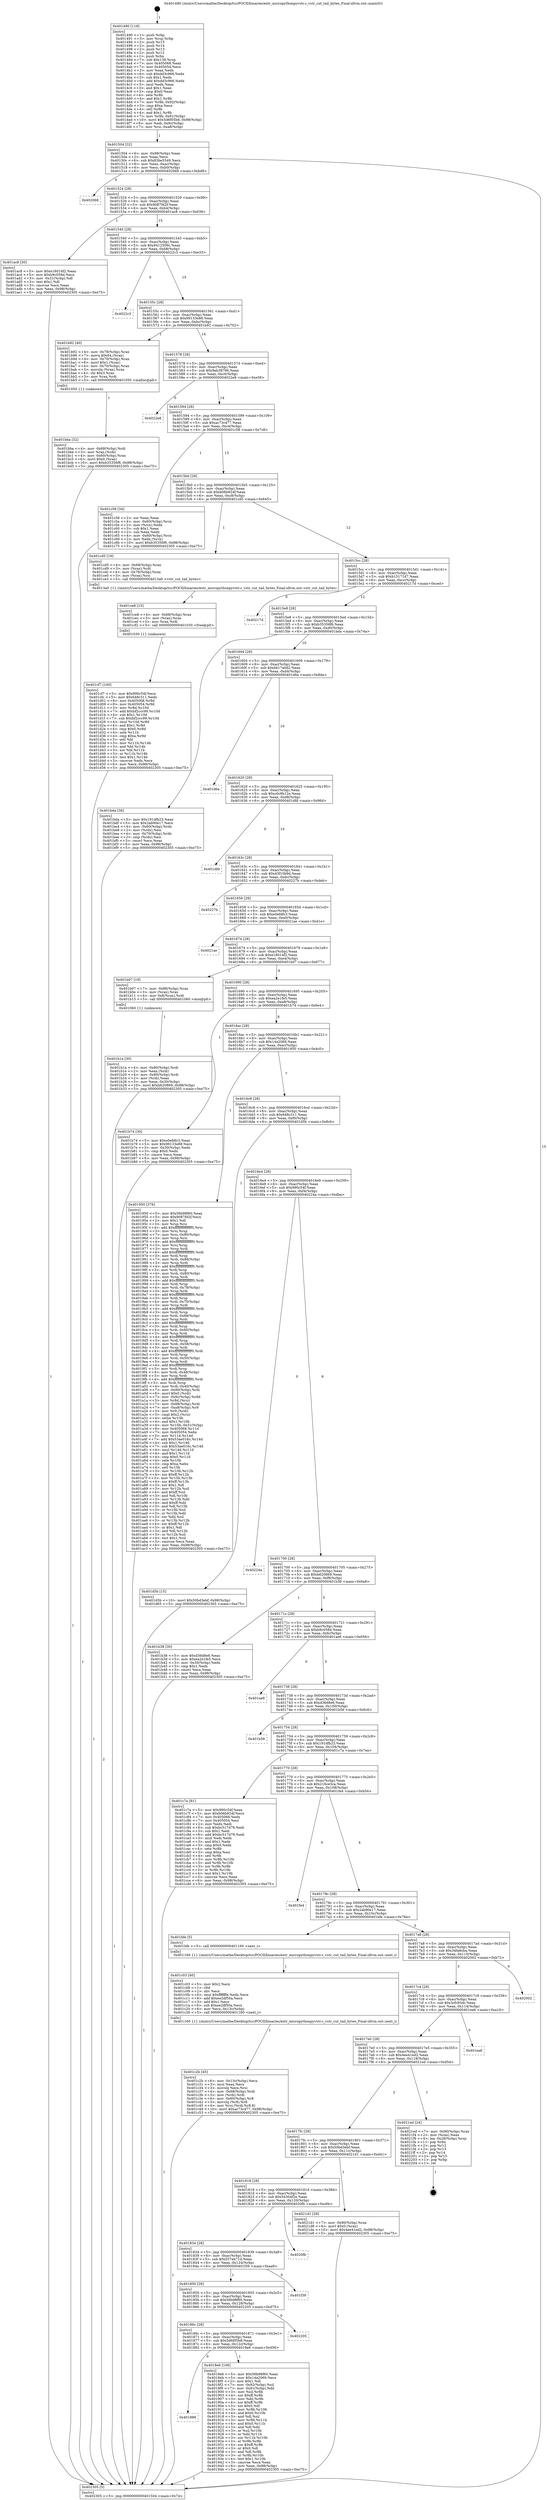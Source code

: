 digraph "0x401490" {
  label = "0x401490 (/mnt/c/Users/mathe/Desktop/tcc/POCII/binaries/extr_micropythonpyvstr.c_vstr_cut_tail_bytes_Final-ollvm.out::main(0))"
  labelloc = "t"
  node[shape=record]

  Entry [label="",width=0.3,height=0.3,shape=circle,fillcolor=black,style=filled]
  "0x401504" [label="{
     0x401504 [32]\l
     | [instrs]\l
     &nbsp;&nbsp;0x401504 \<+6\>: mov -0x98(%rbp),%eax\l
     &nbsp;&nbsp;0x40150a \<+2\>: mov %eax,%ecx\l
     &nbsp;&nbsp;0x40150c \<+6\>: sub $0x83be5549,%ecx\l
     &nbsp;&nbsp;0x401512 \<+6\>: mov %eax,-0xac(%rbp)\l
     &nbsp;&nbsp;0x401518 \<+6\>: mov %ecx,-0xb0(%rbp)\l
     &nbsp;&nbsp;0x40151e \<+6\>: je 0000000000402068 \<main+0xbd8\>\l
  }"]
  "0x402068" [label="{
     0x402068\l
  }", style=dashed]
  "0x401524" [label="{
     0x401524 [28]\l
     | [instrs]\l
     &nbsp;&nbsp;0x401524 \<+5\>: jmp 0000000000401529 \<main+0x99\>\l
     &nbsp;&nbsp;0x401529 \<+6\>: mov -0xac(%rbp),%eax\l
     &nbsp;&nbsp;0x40152f \<+5\>: sub $0x9087fd2f,%eax\l
     &nbsp;&nbsp;0x401534 \<+6\>: mov %eax,-0xb4(%rbp)\l
     &nbsp;&nbsp;0x40153a \<+6\>: je 0000000000401ac8 \<main+0x638\>\l
  }"]
  Exit [label="",width=0.3,height=0.3,shape=circle,fillcolor=black,style=filled,peripheries=2]
  "0x401ac8" [label="{
     0x401ac8 [30]\l
     | [instrs]\l
     &nbsp;&nbsp;0x401ac8 \<+5\>: mov $0xe18014f2,%eax\l
     &nbsp;&nbsp;0x401acd \<+5\>: mov $0xb9c058d,%ecx\l
     &nbsp;&nbsp;0x401ad2 \<+3\>: mov -0x31(%rbp),%dl\l
     &nbsp;&nbsp;0x401ad5 \<+3\>: test $0x1,%dl\l
     &nbsp;&nbsp;0x401ad8 \<+3\>: cmovne %ecx,%eax\l
     &nbsp;&nbsp;0x401adb \<+6\>: mov %eax,-0x98(%rbp)\l
     &nbsp;&nbsp;0x401ae1 \<+5\>: jmp 0000000000402305 \<main+0xe75\>\l
  }"]
  "0x401540" [label="{
     0x401540 [28]\l
     | [instrs]\l
     &nbsp;&nbsp;0x401540 \<+5\>: jmp 0000000000401545 \<main+0xb5\>\l
     &nbsp;&nbsp;0x401545 \<+6\>: mov -0xac(%rbp),%eax\l
     &nbsp;&nbsp;0x40154b \<+5\>: sub $0x9412509c,%eax\l
     &nbsp;&nbsp;0x401550 \<+6\>: mov %eax,-0xb8(%rbp)\l
     &nbsp;&nbsp;0x401556 \<+6\>: je 00000000004022c3 \<main+0xe33\>\l
  }"]
  "0x401cf7" [label="{
     0x401cf7 [100]\l
     | [instrs]\l
     &nbsp;&nbsp;0x401cf7 \<+5\>: mov $0x990c54f,%ecx\l
     &nbsp;&nbsp;0x401cfc \<+5\>: mov $0x648c311,%edx\l
     &nbsp;&nbsp;0x401d01 \<+8\>: mov 0x405068,%r8d\l
     &nbsp;&nbsp;0x401d09 \<+8\>: mov 0x405054,%r9d\l
     &nbsp;&nbsp;0x401d11 \<+3\>: mov %r8d,%r10d\l
     &nbsp;&nbsp;0x401d14 \<+7\>: add $0xbf2ccc99,%r10d\l
     &nbsp;&nbsp;0x401d1b \<+4\>: sub $0x1,%r10d\l
     &nbsp;&nbsp;0x401d1f \<+7\>: sub $0xbf2ccc99,%r10d\l
     &nbsp;&nbsp;0x401d26 \<+4\>: imul %r10d,%r8d\l
     &nbsp;&nbsp;0x401d2a \<+4\>: and $0x1,%r8d\l
     &nbsp;&nbsp;0x401d2e \<+4\>: cmp $0x0,%r8d\l
     &nbsp;&nbsp;0x401d32 \<+4\>: sete %r11b\l
     &nbsp;&nbsp;0x401d36 \<+4\>: cmp $0xa,%r9d\l
     &nbsp;&nbsp;0x401d3a \<+3\>: setl %bl\l
     &nbsp;&nbsp;0x401d3d \<+3\>: mov %r11b,%r14b\l
     &nbsp;&nbsp;0x401d40 \<+3\>: and %bl,%r14b\l
     &nbsp;&nbsp;0x401d43 \<+3\>: xor %bl,%r11b\l
     &nbsp;&nbsp;0x401d46 \<+3\>: or %r11b,%r14b\l
     &nbsp;&nbsp;0x401d49 \<+4\>: test $0x1,%r14b\l
     &nbsp;&nbsp;0x401d4d \<+3\>: cmovne %edx,%ecx\l
     &nbsp;&nbsp;0x401d50 \<+6\>: mov %ecx,-0x98(%rbp)\l
     &nbsp;&nbsp;0x401d56 \<+5\>: jmp 0000000000402305 \<main+0xe75\>\l
  }"]
  "0x4022c3" [label="{
     0x4022c3\l
  }", style=dashed]
  "0x40155c" [label="{
     0x40155c [28]\l
     | [instrs]\l
     &nbsp;&nbsp;0x40155c \<+5\>: jmp 0000000000401561 \<main+0xd1\>\l
     &nbsp;&nbsp;0x401561 \<+6\>: mov -0xac(%rbp),%eax\l
     &nbsp;&nbsp;0x401567 \<+5\>: sub $0x99133e88,%eax\l
     &nbsp;&nbsp;0x40156c \<+6\>: mov %eax,-0xbc(%rbp)\l
     &nbsp;&nbsp;0x401572 \<+6\>: je 0000000000401b92 \<main+0x702\>\l
  }"]
  "0x401ce8" [label="{
     0x401ce8 [15]\l
     | [instrs]\l
     &nbsp;&nbsp;0x401ce8 \<+4\>: mov -0x68(%rbp),%rax\l
     &nbsp;&nbsp;0x401cec \<+3\>: mov (%rax),%rax\l
     &nbsp;&nbsp;0x401cef \<+3\>: mov %rax,%rdi\l
     &nbsp;&nbsp;0x401cf2 \<+5\>: call 0000000000401030 \<free@plt\>\l
     | [calls]\l
     &nbsp;&nbsp;0x401030 \{1\} (unknown)\l
  }"]
  "0x401b92" [label="{
     0x401b92 [40]\l
     | [instrs]\l
     &nbsp;&nbsp;0x401b92 \<+4\>: mov -0x78(%rbp),%rax\l
     &nbsp;&nbsp;0x401b96 \<+7\>: movq $0x64,(%rax)\l
     &nbsp;&nbsp;0x401b9d \<+4\>: mov -0x70(%rbp),%rax\l
     &nbsp;&nbsp;0x401ba1 \<+6\>: movl $0x1,(%rax)\l
     &nbsp;&nbsp;0x401ba7 \<+4\>: mov -0x70(%rbp),%rax\l
     &nbsp;&nbsp;0x401bab \<+3\>: movslq (%rax),%rax\l
     &nbsp;&nbsp;0x401bae \<+4\>: shl $0x3,%rax\l
     &nbsp;&nbsp;0x401bb2 \<+3\>: mov %rax,%rdi\l
     &nbsp;&nbsp;0x401bb5 \<+5\>: call 0000000000401050 \<malloc@plt\>\l
     | [calls]\l
     &nbsp;&nbsp;0x401050 \{1\} (unknown)\l
  }"]
  "0x401578" [label="{
     0x401578 [28]\l
     | [instrs]\l
     &nbsp;&nbsp;0x401578 \<+5\>: jmp 000000000040157d \<main+0xed\>\l
     &nbsp;&nbsp;0x40157d \<+6\>: mov -0xac(%rbp),%eax\l
     &nbsp;&nbsp;0x401583 \<+5\>: sub $0x9ab38786,%eax\l
     &nbsp;&nbsp;0x401588 \<+6\>: mov %eax,-0xc0(%rbp)\l
     &nbsp;&nbsp;0x40158e \<+6\>: je 00000000004022e8 \<main+0xe58\>\l
  }"]
  "0x401c2b" [label="{
     0x401c2b [45]\l
     | [instrs]\l
     &nbsp;&nbsp;0x401c2b \<+6\>: mov -0x13c(%rbp),%ecx\l
     &nbsp;&nbsp;0x401c31 \<+3\>: imul %eax,%ecx\l
     &nbsp;&nbsp;0x401c34 \<+3\>: movslq %ecx,%rsi\l
     &nbsp;&nbsp;0x401c37 \<+4\>: mov -0x68(%rbp),%rdi\l
     &nbsp;&nbsp;0x401c3b \<+3\>: mov (%rdi),%rdi\l
     &nbsp;&nbsp;0x401c3e \<+4\>: mov -0x60(%rbp),%r8\l
     &nbsp;&nbsp;0x401c42 \<+3\>: movslq (%r8),%r8\l
     &nbsp;&nbsp;0x401c45 \<+4\>: mov %rsi,(%rdi,%r8,8)\l
     &nbsp;&nbsp;0x401c49 \<+10\>: movl $0xac73c477,-0x98(%rbp)\l
     &nbsp;&nbsp;0x401c53 \<+5\>: jmp 0000000000402305 \<main+0xe75\>\l
  }"]
  "0x4022e8" [label="{
     0x4022e8\l
  }", style=dashed]
  "0x401594" [label="{
     0x401594 [28]\l
     | [instrs]\l
     &nbsp;&nbsp;0x401594 \<+5\>: jmp 0000000000401599 \<main+0x109\>\l
     &nbsp;&nbsp;0x401599 \<+6\>: mov -0xac(%rbp),%eax\l
     &nbsp;&nbsp;0x40159f \<+5\>: sub $0xac73c477,%eax\l
     &nbsp;&nbsp;0x4015a4 \<+6\>: mov %eax,-0xc4(%rbp)\l
     &nbsp;&nbsp;0x4015aa \<+6\>: je 0000000000401c58 \<main+0x7c8\>\l
  }"]
  "0x401c03" [label="{
     0x401c03 [40]\l
     | [instrs]\l
     &nbsp;&nbsp;0x401c03 \<+5\>: mov $0x2,%ecx\l
     &nbsp;&nbsp;0x401c08 \<+1\>: cltd\l
     &nbsp;&nbsp;0x401c09 \<+2\>: idiv %ecx\l
     &nbsp;&nbsp;0x401c0b \<+6\>: imul $0xfffffffe,%edx,%ecx\l
     &nbsp;&nbsp;0x401c11 \<+6\>: add $0xee2df50a,%ecx\l
     &nbsp;&nbsp;0x401c17 \<+3\>: add $0x1,%ecx\l
     &nbsp;&nbsp;0x401c1a \<+6\>: sub $0xee2df50a,%ecx\l
     &nbsp;&nbsp;0x401c20 \<+6\>: mov %ecx,-0x13c(%rbp)\l
     &nbsp;&nbsp;0x401c26 \<+5\>: call 0000000000401160 \<next_i\>\l
     | [calls]\l
     &nbsp;&nbsp;0x401160 \{1\} (/mnt/c/Users/mathe/Desktop/tcc/POCII/binaries/extr_micropythonpyvstr.c_vstr_cut_tail_bytes_Final-ollvm.out::next_i)\l
  }"]
  "0x401c58" [label="{
     0x401c58 [34]\l
     | [instrs]\l
     &nbsp;&nbsp;0x401c58 \<+2\>: xor %eax,%eax\l
     &nbsp;&nbsp;0x401c5a \<+4\>: mov -0x60(%rbp),%rcx\l
     &nbsp;&nbsp;0x401c5e \<+2\>: mov (%rcx),%edx\l
     &nbsp;&nbsp;0x401c60 \<+3\>: sub $0x1,%eax\l
     &nbsp;&nbsp;0x401c63 \<+2\>: sub %eax,%edx\l
     &nbsp;&nbsp;0x401c65 \<+4\>: mov -0x60(%rbp),%rcx\l
     &nbsp;&nbsp;0x401c69 \<+2\>: mov %edx,(%rcx)\l
     &nbsp;&nbsp;0x401c6b \<+10\>: movl $0xb35356f6,-0x98(%rbp)\l
     &nbsp;&nbsp;0x401c75 \<+5\>: jmp 0000000000402305 \<main+0xe75\>\l
  }"]
  "0x4015b0" [label="{
     0x4015b0 [28]\l
     | [instrs]\l
     &nbsp;&nbsp;0x4015b0 \<+5\>: jmp 00000000004015b5 \<main+0x125\>\l
     &nbsp;&nbsp;0x4015b5 \<+6\>: mov -0xac(%rbp),%eax\l
     &nbsp;&nbsp;0x4015bb \<+5\>: sub $0xb06b924f,%eax\l
     &nbsp;&nbsp;0x4015c0 \<+6\>: mov %eax,-0xc8(%rbp)\l
     &nbsp;&nbsp;0x4015c6 \<+6\>: je 0000000000401cd5 \<main+0x845\>\l
  }"]
  "0x401bba" [label="{
     0x401bba [32]\l
     | [instrs]\l
     &nbsp;&nbsp;0x401bba \<+4\>: mov -0x68(%rbp),%rdi\l
     &nbsp;&nbsp;0x401bbe \<+3\>: mov %rax,(%rdi)\l
     &nbsp;&nbsp;0x401bc1 \<+4\>: mov -0x60(%rbp),%rax\l
     &nbsp;&nbsp;0x401bc5 \<+6\>: movl $0x0,(%rax)\l
     &nbsp;&nbsp;0x401bcb \<+10\>: movl $0xb35356f6,-0x98(%rbp)\l
     &nbsp;&nbsp;0x401bd5 \<+5\>: jmp 0000000000402305 \<main+0xe75\>\l
  }"]
  "0x401cd5" [label="{
     0x401cd5 [19]\l
     | [instrs]\l
     &nbsp;&nbsp;0x401cd5 \<+4\>: mov -0x68(%rbp),%rax\l
     &nbsp;&nbsp;0x401cd9 \<+3\>: mov (%rax),%rdi\l
     &nbsp;&nbsp;0x401cdc \<+4\>: mov -0x78(%rbp),%rax\l
     &nbsp;&nbsp;0x401ce0 \<+3\>: mov (%rax),%rsi\l
     &nbsp;&nbsp;0x401ce3 \<+5\>: call 00000000004013a0 \<vstr_cut_tail_bytes\>\l
     | [calls]\l
     &nbsp;&nbsp;0x4013a0 \{1\} (/mnt/c/Users/mathe/Desktop/tcc/POCII/binaries/extr_micropythonpyvstr.c_vstr_cut_tail_bytes_Final-ollvm.out::vstr_cut_tail_bytes)\l
  }"]
  "0x4015cc" [label="{
     0x4015cc [28]\l
     | [instrs]\l
     &nbsp;&nbsp;0x4015cc \<+5\>: jmp 00000000004015d1 \<main+0x141\>\l
     &nbsp;&nbsp;0x4015d1 \<+6\>: mov -0xac(%rbp),%eax\l
     &nbsp;&nbsp;0x4015d7 \<+5\>: sub $0xb15171d7,%eax\l
     &nbsp;&nbsp;0x4015dc \<+6\>: mov %eax,-0xcc(%rbp)\l
     &nbsp;&nbsp;0x4015e2 \<+6\>: je 000000000040217d \<main+0xced\>\l
  }"]
  "0x401b1a" [label="{
     0x401b1a [30]\l
     | [instrs]\l
     &nbsp;&nbsp;0x401b1a \<+4\>: mov -0x80(%rbp),%rdi\l
     &nbsp;&nbsp;0x401b1e \<+2\>: mov %eax,(%rdi)\l
     &nbsp;&nbsp;0x401b20 \<+4\>: mov -0x80(%rbp),%rdi\l
     &nbsp;&nbsp;0x401b24 \<+2\>: mov (%rdi),%eax\l
     &nbsp;&nbsp;0x401b26 \<+3\>: mov %eax,-0x30(%rbp)\l
     &nbsp;&nbsp;0x401b29 \<+10\>: movl $0xb620869,-0x98(%rbp)\l
     &nbsp;&nbsp;0x401b33 \<+5\>: jmp 0000000000402305 \<main+0xe75\>\l
  }"]
  "0x40217d" [label="{
     0x40217d\l
  }", style=dashed]
  "0x4015e8" [label="{
     0x4015e8 [28]\l
     | [instrs]\l
     &nbsp;&nbsp;0x4015e8 \<+5\>: jmp 00000000004015ed \<main+0x15d\>\l
     &nbsp;&nbsp;0x4015ed \<+6\>: mov -0xac(%rbp),%eax\l
     &nbsp;&nbsp;0x4015f3 \<+5\>: sub $0xb35356f6,%eax\l
     &nbsp;&nbsp;0x4015f8 \<+6\>: mov %eax,-0xd0(%rbp)\l
     &nbsp;&nbsp;0x4015fe \<+6\>: je 0000000000401bda \<main+0x74a\>\l
  }"]
  "0x401490" [label="{
     0x401490 [116]\l
     | [instrs]\l
     &nbsp;&nbsp;0x401490 \<+1\>: push %rbp\l
     &nbsp;&nbsp;0x401491 \<+3\>: mov %rsp,%rbp\l
     &nbsp;&nbsp;0x401494 \<+2\>: push %r15\l
     &nbsp;&nbsp;0x401496 \<+2\>: push %r14\l
     &nbsp;&nbsp;0x401498 \<+2\>: push %r13\l
     &nbsp;&nbsp;0x40149a \<+2\>: push %r12\l
     &nbsp;&nbsp;0x40149c \<+1\>: push %rbx\l
     &nbsp;&nbsp;0x40149d \<+7\>: sub $0x138,%rsp\l
     &nbsp;&nbsp;0x4014a4 \<+7\>: mov 0x405068,%eax\l
     &nbsp;&nbsp;0x4014ab \<+7\>: mov 0x405054,%ecx\l
     &nbsp;&nbsp;0x4014b2 \<+2\>: mov %eax,%edx\l
     &nbsp;&nbsp;0x4014b4 \<+6\>: sub $0xdd3c966,%edx\l
     &nbsp;&nbsp;0x4014ba \<+3\>: sub $0x1,%edx\l
     &nbsp;&nbsp;0x4014bd \<+6\>: add $0xdd3c966,%edx\l
     &nbsp;&nbsp;0x4014c3 \<+3\>: imul %edx,%eax\l
     &nbsp;&nbsp;0x4014c6 \<+3\>: and $0x1,%eax\l
     &nbsp;&nbsp;0x4014c9 \<+3\>: cmp $0x0,%eax\l
     &nbsp;&nbsp;0x4014cc \<+4\>: sete %r8b\l
     &nbsp;&nbsp;0x4014d0 \<+4\>: and $0x1,%r8b\l
     &nbsp;&nbsp;0x4014d4 \<+7\>: mov %r8b,-0x92(%rbp)\l
     &nbsp;&nbsp;0x4014db \<+3\>: cmp $0xa,%ecx\l
     &nbsp;&nbsp;0x4014de \<+4\>: setl %r8b\l
     &nbsp;&nbsp;0x4014e2 \<+4\>: and $0x1,%r8b\l
     &nbsp;&nbsp;0x4014e6 \<+7\>: mov %r8b,-0x91(%rbp)\l
     &nbsp;&nbsp;0x4014ed \<+10\>: movl $0x5d6f05b8,-0x98(%rbp)\l
     &nbsp;&nbsp;0x4014f7 \<+6\>: mov %edi,-0x9c(%rbp)\l
     &nbsp;&nbsp;0x4014fd \<+7\>: mov %rsi,-0xa8(%rbp)\l
  }"]
  "0x401bda" [label="{
     0x401bda [36]\l
     | [instrs]\l
     &nbsp;&nbsp;0x401bda \<+5\>: mov $0x191dfb23,%eax\l
     &nbsp;&nbsp;0x401bdf \<+5\>: mov $0x2ab90e17,%ecx\l
     &nbsp;&nbsp;0x401be4 \<+4\>: mov -0x60(%rbp),%rdx\l
     &nbsp;&nbsp;0x401be8 \<+2\>: mov (%rdx),%esi\l
     &nbsp;&nbsp;0x401bea \<+4\>: mov -0x70(%rbp),%rdx\l
     &nbsp;&nbsp;0x401bee \<+2\>: cmp (%rdx),%esi\l
     &nbsp;&nbsp;0x401bf0 \<+3\>: cmovl %ecx,%eax\l
     &nbsp;&nbsp;0x401bf3 \<+6\>: mov %eax,-0x98(%rbp)\l
     &nbsp;&nbsp;0x401bf9 \<+5\>: jmp 0000000000402305 \<main+0xe75\>\l
  }"]
  "0x401604" [label="{
     0x401604 [28]\l
     | [instrs]\l
     &nbsp;&nbsp;0x401604 \<+5\>: jmp 0000000000401609 \<main+0x179\>\l
     &nbsp;&nbsp;0x401609 \<+6\>: mov -0xac(%rbp),%eax\l
     &nbsp;&nbsp;0x40160f \<+5\>: sub $0xbb17a0d2,%eax\l
     &nbsp;&nbsp;0x401614 \<+6\>: mov %eax,-0xd4(%rbp)\l
     &nbsp;&nbsp;0x40161a \<+6\>: je 0000000000401d6a \<main+0x8da\>\l
  }"]
  "0x402305" [label="{
     0x402305 [5]\l
     | [instrs]\l
     &nbsp;&nbsp;0x402305 \<+5\>: jmp 0000000000401504 \<main+0x74\>\l
  }"]
  "0x401d6a" [label="{
     0x401d6a\l
  }", style=dashed]
  "0x401620" [label="{
     0x401620 [28]\l
     | [instrs]\l
     &nbsp;&nbsp;0x401620 \<+5\>: jmp 0000000000401625 \<main+0x195\>\l
     &nbsp;&nbsp;0x401625 \<+6\>: mov -0xac(%rbp),%eax\l
     &nbsp;&nbsp;0x40162b \<+5\>: sub $0xc0c9b12e,%eax\l
     &nbsp;&nbsp;0x401630 \<+6\>: mov %eax,-0xd8(%rbp)\l
     &nbsp;&nbsp;0x401636 \<+6\>: je 0000000000401dfd \<main+0x96d\>\l
  }"]
  "0x401888" [label="{
     0x401888\l
  }", style=dashed]
  "0x401dfd" [label="{
     0x401dfd\l
  }", style=dashed]
  "0x40163c" [label="{
     0x40163c [28]\l
     | [instrs]\l
     &nbsp;&nbsp;0x40163c \<+5\>: jmp 0000000000401641 \<main+0x1b1\>\l
     &nbsp;&nbsp;0x401641 \<+6\>: mov -0xac(%rbp),%eax\l
     &nbsp;&nbsp;0x401647 \<+5\>: sub $0xd3f10b9d,%eax\l
     &nbsp;&nbsp;0x40164c \<+6\>: mov %eax,-0xdc(%rbp)\l
     &nbsp;&nbsp;0x401652 \<+6\>: je 000000000040227b \<main+0xdeb\>\l
  }"]
  "0x4018e6" [label="{
     0x4018e6 [106]\l
     | [instrs]\l
     &nbsp;&nbsp;0x4018e6 \<+5\>: mov $0x56b98f60,%eax\l
     &nbsp;&nbsp;0x4018eb \<+5\>: mov $0x14a2069,%ecx\l
     &nbsp;&nbsp;0x4018f0 \<+2\>: mov $0x1,%dl\l
     &nbsp;&nbsp;0x4018f2 \<+7\>: mov -0x92(%rbp),%sil\l
     &nbsp;&nbsp;0x4018f9 \<+7\>: mov -0x91(%rbp),%dil\l
     &nbsp;&nbsp;0x401900 \<+3\>: mov %sil,%r8b\l
     &nbsp;&nbsp;0x401903 \<+4\>: xor $0xff,%r8b\l
     &nbsp;&nbsp;0x401907 \<+3\>: mov %dil,%r9b\l
     &nbsp;&nbsp;0x40190a \<+4\>: xor $0xff,%r9b\l
     &nbsp;&nbsp;0x40190e \<+3\>: xor $0x0,%dl\l
     &nbsp;&nbsp;0x401911 \<+3\>: mov %r8b,%r10b\l
     &nbsp;&nbsp;0x401914 \<+4\>: and $0x0,%r10b\l
     &nbsp;&nbsp;0x401918 \<+3\>: and %dl,%sil\l
     &nbsp;&nbsp;0x40191b \<+3\>: mov %r9b,%r11b\l
     &nbsp;&nbsp;0x40191e \<+4\>: and $0x0,%r11b\l
     &nbsp;&nbsp;0x401922 \<+3\>: and %dl,%dil\l
     &nbsp;&nbsp;0x401925 \<+3\>: or %sil,%r10b\l
     &nbsp;&nbsp;0x401928 \<+3\>: or %dil,%r11b\l
     &nbsp;&nbsp;0x40192b \<+3\>: xor %r11b,%r10b\l
     &nbsp;&nbsp;0x40192e \<+3\>: or %r9b,%r8b\l
     &nbsp;&nbsp;0x401931 \<+4\>: xor $0xff,%r8b\l
     &nbsp;&nbsp;0x401935 \<+3\>: or $0x0,%dl\l
     &nbsp;&nbsp;0x401938 \<+3\>: and %dl,%r8b\l
     &nbsp;&nbsp;0x40193b \<+3\>: or %r8b,%r10b\l
     &nbsp;&nbsp;0x40193e \<+4\>: test $0x1,%r10b\l
     &nbsp;&nbsp;0x401942 \<+3\>: cmovne %ecx,%eax\l
     &nbsp;&nbsp;0x401945 \<+6\>: mov %eax,-0x98(%rbp)\l
     &nbsp;&nbsp;0x40194b \<+5\>: jmp 0000000000402305 \<main+0xe75\>\l
  }"]
  "0x40227b" [label="{
     0x40227b\l
  }", style=dashed]
  "0x401658" [label="{
     0x401658 [28]\l
     | [instrs]\l
     &nbsp;&nbsp;0x401658 \<+5\>: jmp 000000000040165d \<main+0x1cd\>\l
     &nbsp;&nbsp;0x40165d \<+6\>: mov -0xac(%rbp),%eax\l
     &nbsp;&nbsp;0x401663 \<+5\>: sub $0xe0efdfc3,%eax\l
     &nbsp;&nbsp;0x401668 \<+6\>: mov %eax,-0xe0(%rbp)\l
     &nbsp;&nbsp;0x40166e \<+6\>: je 00000000004021ae \<main+0xd1e\>\l
  }"]
  "0x40186c" [label="{
     0x40186c [28]\l
     | [instrs]\l
     &nbsp;&nbsp;0x40186c \<+5\>: jmp 0000000000401871 \<main+0x3e1\>\l
     &nbsp;&nbsp;0x401871 \<+6\>: mov -0xac(%rbp),%eax\l
     &nbsp;&nbsp;0x401877 \<+5\>: sub $0x5d6f05b8,%eax\l
     &nbsp;&nbsp;0x40187c \<+6\>: mov %eax,-0x12c(%rbp)\l
     &nbsp;&nbsp;0x401882 \<+6\>: je 00000000004018e6 \<main+0x456\>\l
  }"]
  "0x4021ae" [label="{
     0x4021ae\l
  }", style=dashed]
  "0x401674" [label="{
     0x401674 [28]\l
     | [instrs]\l
     &nbsp;&nbsp;0x401674 \<+5\>: jmp 0000000000401679 \<main+0x1e9\>\l
     &nbsp;&nbsp;0x401679 \<+6\>: mov -0xac(%rbp),%eax\l
     &nbsp;&nbsp;0x40167f \<+5\>: sub $0xe18014f2,%eax\l
     &nbsp;&nbsp;0x401684 \<+6\>: mov %eax,-0xe4(%rbp)\l
     &nbsp;&nbsp;0x40168a \<+6\>: je 0000000000401b07 \<main+0x677\>\l
  }"]
  "0x402205" [label="{
     0x402205\l
  }", style=dashed]
  "0x401b07" [label="{
     0x401b07 [19]\l
     | [instrs]\l
     &nbsp;&nbsp;0x401b07 \<+7\>: mov -0x88(%rbp),%rax\l
     &nbsp;&nbsp;0x401b0e \<+3\>: mov (%rax),%rax\l
     &nbsp;&nbsp;0x401b11 \<+4\>: mov 0x8(%rax),%rdi\l
     &nbsp;&nbsp;0x401b15 \<+5\>: call 0000000000401060 \<atoi@plt\>\l
     | [calls]\l
     &nbsp;&nbsp;0x401060 \{1\} (unknown)\l
  }"]
  "0x401690" [label="{
     0x401690 [28]\l
     | [instrs]\l
     &nbsp;&nbsp;0x401690 \<+5\>: jmp 0000000000401695 \<main+0x205\>\l
     &nbsp;&nbsp;0x401695 \<+6\>: mov -0xac(%rbp),%eax\l
     &nbsp;&nbsp;0x40169b \<+5\>: sub $0xea2e1fe5,%eax\l
     &nbsp;&nbsp;0x4016a0 \<+6\>: mov %eax,-0xe8(%rbp)\l
     &nbsp;&nbsp;0x4016a6 \<+6\>: je 0000000000401b74 \<main+0x6e4\>\l
  }"]
  "0x401850" [label="{
     0x401850 [28]\l
     | [instrs]\l
     &nbsp;&nbsp;0x401850 \<+5\>: jmp 0000000000401855 \<main+0x3c5\>\l
     &nbsp;&nbsp;0x401855 \<+6\>: mov -0xac(%rbp),%eax\l
     &nbsp;&nbsp;0x40185b \<+5\>: sub $0x56b98f60,%eax\l
     &nbsp;&nbsp;0x401860 \<+6\>: mov %eax,-0x128(%rbp)\l
     &nbsp;&nbsp;0x401866 \<+6\>: je 0000000000402205 \<main+0xd75\>\l
  }"]
  "0x401b74" [label="{
     0x401b74 [30]\l
     | [instrs]\l
     &nbsp;&nbsp;0x401b74 \<+5\>: mov $0xe0efdfc3,%eax\l
     &nbsp;&nbsp;0x401b79 \<+5\>: mov $0x99133e88,%ecx\l
     &nbsp;&nbsp;0x401b7e \<+3\>: mov -0x30(%rbp),%edx\l
     &nbsp;&nbsp;0x401b81 \<+3\>: cmp $0x0,%edx\l
     &nbsp;&nbsp;0x401b84 \<+3\>: cmove %ecx,%eax\l
     &nbsp;&nbsp;0x401b87 \<+6\>: mov %eax,-0x98(%rbp)\l
     &nbsp;&nbsp;0x401b8d \<+5\>: jmp 0000000000402305 \<main+0xe75\>\l
  }"]
  "0x4016ac" [label="{
     0x4016ac [28]\l
     | [instrs]\l
     &nbsp;&nbsp;0x4016ac \<+5\>: jmp 00000000004016b1 \<main+0x221\>\l
     &nbsp;&nbsp;0x4016b1 \<+6\>: mov -0xac(%rbp),%eax\l
     &nbsp;&nbsp;0x4016b7 \<+5\>: sub $0x14a2069,%eax\l
     &nbsp;&nbsp;0x4016bc \<+6\>: mov %eax,-0xec(%rbp)\l
     &nbsp;&nbsp;0x4016c2 \<+6\>: je 0000000000401950 \<main+0x4c0\>\l
  }"]
  "0x401f39" [label="{
     0x401f39\l
  }", style=dashed]
  "0x401950" [label="{
     0x401950 [376]\l
     | [instrs]\l
     &nbsp;&nbsp;0x401950 \<+5\>: mov $0x56b98f60,%eax\l
     &nbsp;&nbsp;0x401955 \<+5\>: mov $0x9087fd2f,%ecx\l
     &nbsp;&nbsp;0x40195a \<+2\>: mov $0x1,%dl\l
     &nbsp;&nbsp;0x40195c \<+3\>: mov %rsp,%rsi\l
     &nbsp;&nbsp;0x40195f \<+4\>: add $0xfffffffffffffff0,%rsi\l
     &nbsp;&nbsp;0x401963 \<+3\>: mov %rsi,%rsp\l
     &nbsp;&nbsp;0x401966 \<+7\>: mov %rsi,-0x90(%rbp)\l
     &nbsp;&nbsp;0x40196d \<+3\>: mov %rsp,%rsi\l
     &nbsp;&nbsp;0x401970 \<+4\>: add $0xfffffffffffffff0,%rsi\l
     &nbsp;&nbsp;0x401974 \<+3\>: mov %rsi,%rsp\l
     &nbsp;&nbsp;0x401977 \<+3\>: mov %rsp,%rdi\l
     &nbsp;&nbsp;0x40197a \<+4\>: add $0xfffffffffffffff0,%rdi\l
     &nbsp;&nbsp;0x40197e \<+3\>: mov %rdi,%rsp\l
     &nbsp;&nbsp;0x401981 \<+7\>: mov %rdi,-0x88(%rbp)\l
     &nbsp;&nbsp;0x401988 \<+3\>: mov %rsp,%rdi\l
     &nbsp;&nbsp;0x40198b \<+4\>: add $0xfffffffffffffff0,%rdi\l
     &nbsp;&nbsp;0x40198f \<+3\>: mov %rdi,%rsp\l
     &nbsp;&nbsp;0x401992 \<+4\>: mov %rdi,-0x80(%rbp)\l
     &nbsp;&nbsp;0x401996 \<+3\>: mov %rsp,%rdi\l
     &nbsp;&nbsp;0x401999 \<+4\>: add $0xfffffffffffffff0,%rdi\l
     &nbsp;&nbsp;0x40199d \<+3\>: mov %rdi,%rsp\l
     &nbsp;&nbsp;0x4019a0 \<+4\>: mov %rdi,-0x78(%rbp)\l
     &nbsp;&nbsp;0x4019a4 \<+3\>: mov %rsp,%rdi\l
     &nbsp;&nbsp;0x4019a7 \<+4\>: add $0xfffffffffffffff0,%rdi\l
     &nbsp;&nbsp;0x4019ab \<+3\>: mov %rdi,%rsp\l
     &nbsp;&nbsp;0x4019ae \<+4\>: mov %rdi,-0x70(%rbp)\l
     &nbsp;&nbsp;0x4019b2 \<+3\>: mov %rsp,%rdi\l
     &nbsp;&nbsp;0x4019b5 \<+4\>: add $0xfffffffffffffff0,%rdi\l
     &nbsp;&nbsp;0x4019b9 \<+3\>: mov %rdi,%rsp\l
     &nbsp;&nbsp;0x4019bc \<+4\>: mov %rdi,-0x68(%rbp)\l
     &nbsp;&nbsp;0x4019c0 \<+3\>: mov %rsp,%rdi\l
     &nbsp;&nbsp;0x4019c3 \<+4\>: add $0xfffffffffffffff0,%rdi\l
     &nbsp;&nbsp;0x4019c7 \<+3\>: mov %rdi,%rsp\l
     &nbsp;&nbsp;0x4019ca \<+4\>: mov %rdi,-0x60(%rbp)\l
     &nbsp;&nbsp;0x4019ce \<+3\>: mov %rsp,%rdi\l
     &nbsp;&nbsp;0x4019d1 \<+4\>: add $0xfffffffffffffff0,%rdi\l
     &nbsp;&nbsp;0x4019d5 \<+3\>: mov %rdi,%rsp\l
     &nbsp;&nbsp;0x4019d8 \<+4\>: mov %rdi,-0x58(%rbp)\l
     &nbsp;&nbsp;0x4019dc \<+3\>: mov %rsp,%rdi\l
     &nbsp;&nbsp;0x4019df \<+4\>: add $0xfffffffffffffff0,%rdi\l
     &nbsp;&nbsp;0x4019e3 \<+3\>: mov %rdi,%rsp\l
     &nbsp;&nbsp;0x4019e6 \<+4\>: mov %rdi,-0x50(%rbp)\l
     &nbsp;&nbsp;0x4019ea \<+3\>: mov %rsp,%rdi\l
     &nbsp;&nbsp;0x4019ed \<+4\>: add $0xfffffffffffffff0,%rdi\l
     &nbsp;&nbsp;0x4019f1 \<+3\>: mov %rdi,%rsp\l
     &nbsp;&nbsp;0x4019f4 \<+4\>: mov %rdi,-0x48(%rbp)\l
     &nbsp;&nbsp;0x4019f8 \<+3\>: mov %rsp,%rdi\l
     &nbsp;&nbsp;0x4019fb \<+4\>: add $0xfffffffffffffff0,%rdi\l
     &nbsp;&nbsp;0x4019ff \<+3\>: mov %rdi,%rsp\l
     &nbsp;&nbsp;0x401a02 \<+4\>: mov %rdi,-0x40(%rbp)\l
     &nbsp;&nbsp;0x401a06 \<+7\>: mov -0x90(%rbp),%rdi\l
     &nbsp;&nbsp;0x401a0d \<+6\>: movl $0x0,(%rdi)\l
     &nbsp;&nbsp;0x401a13 \<+7\>: mov -0x9c(%rbp),%r8d\l
     &nbsp;&nbsp;0x401a1a \<+3\>: mov %r8d,(%rsi)\l
     &nbsp;&nbsp;0x401a1d \<+7\>: mov -0x88(%rbp),%rdi\l
     &nbsp;&nbsp;0x401a24 \<+7\>: mov -0xa8(%rbp),%r9\l
     &nbsp;&nbsp;0x401a2b \<+3\>: mov %r9,(%rdi)\l
     &nbsp;&nbsp;0x401a2e \<+3\>: cmpl $0x2,(%rsi)\l
     &nbsp;&nbsp;0x401a31 \<+4\>: setne %r10b\l
     &nbsp;&nbsp;0x401a35 \<+4\>: and $0x1,%r10b\l
     &nbsp;&nbsp;0x401a39 \<+4\>: mov %r10b,-0x31(%rbp)\l
     &nbsp;&nbsp;0x401a3d \<+8\>: mov 0x405068,%r11d\l
     &nbsp;&nbsp;0x401a45 \<+7\>: mov 0x405054,%ebx\l
     &nbsp;&nbsp;0x401a4c \<+3\>: mov %r11d,%r14d\l
     &nbsp;&nbsp;0x401a4f \<+7\>: add $0x53ae016c,%r14d\l
     &nbsp;&nbsp;0x401a56 \<+4\>: sub $0x1,%r14d\l
     &nbsp;&nbsp;0x401a5a \<+7\>: sub $0x53ae016c,%r14d\l
     &nbsp;&nbsp;0x401a61 \<+4\>: imul %r14d,%r11d\l
     &nbsp;&nbsp;0x401a65 \<+4\>: and $0x1,%r11d\l
     &nbsp;&nbsp;0x401a69 \<+4\>: cmp $0x0,%r11d\l
     &nbsp;&nbsp;0x401a6d \<+4\>: sete %r10b\l
     &nbsp;&nbsp;0x401a71 \<+3\>: cmp $0xa,%ebx\l
     &nbsp;&nbsp;0x401a74 \<+4\>: setl %r15b\l
     &nbsp;&nbsp;0x401a78 \<+3\>: mov %r10b,%r12b\l
     &nbsp;&nbsp;0x401a7b \<+4\>: xor $0xff,%r12b\l
     &nbsp;&nbsp;0x401a7f \<+3\>: mov %r15b,%r13b\l
     &nbsp;&nbsp;0x401a82 \<+4\>: xor $0xff,%r13b\l
     &nbsp;&nbsp;0x401a86 \<+3\>: xor $0x1,%dl\l
     &nbsp;&nbsp;0x401a89 \<+3\>: mov %r12b,%sil\l
     &nbsp;&nbsp;0x401a8c \<+4\>: and $0xff,%sil\l
     &nbsp;&nbsp;0x401a90 \<+3\>: and %dl,%r10b\l
     &nbsp;&nbsp;0x401a93 \<+3\>: mov %r13b,%dil\l
     &nbsp;&nbsp;0x401a96 \<+4\>: and $0xff,%dil\l
     &nbsp;&nbsp;0x401a9a \<+3\>: and %dl,%r15b\l
     &nbsp;&nbsp;0x401a9d \<+3\>: or %r10b,%sil\l
     &nbsp;&nbsp;0x401aa0 \<+3\>: or %r15b,%dil\l
     &nbsp;&nbsp;0x401aa3 \<+3\>: xor %dil,%sil\l
     &nbsp;&nbsp;0x401aa6 \<+3\>: or %r13b,%r12b\l
     &nbsp;&nbsp;0x401aa9 \<+4\>: xor $0xff,%r12b\l
     &nbsp;&nbsp;0x401aad \<+3\>: or $0x1,%dl\l
     &nbsp;&nbsp;0x401ab0 \<+3\>: and %dl,%r12b\l
     &nbsp;&nbsp;0x401ab3 \<+3\>: or %r12b,%sil\l
     &nbsp;&nbsp;0x401ab6 \<+4\>: test $0x1,%sil\l
     &nbsp;&nbsp;0x401aba \<+3\>: cmovne %ecx,%eax\l
     &nbsp;&nbsp;0x401abd \<+6\>: mov %eax,-0x98(%rbp)\l
     &nbsp;&nbsp;0x401ac3 \<+5\>: jmp 0000000000402305 \<main+0xe75\>\l
  }"]
  "0x4016c8" [label="{
     0x4016c8 [28]\l
     | [instrs]\l
     &nbsp;&nbsp;0x4016c8 \<+5\>: jmp 00000000004016cd \<main+0x23d\>\l
     &nbsp;&nbsp;0x4016cd \<+6\>: mov -0xac(%rbp),%eax\l
     &nbsp;&nbsp;0x4016d3 \<+5\>: sub $0x648c311,%eax\l
     &nbsp;&nbsp;0x4016d8 \<+6\>: mov %eax,-0xf0(%rbp)\l
     &nbsp;&nbsp;0x4016de \<+6\>: je 0000000000401d5b \<main+0x8cb\>\l
  }"]
  "0x401834" [label="{
     0x401834 [28]\l
     | [instrs]\l
     &nbsp;&nbsp;0x401834 \<+5\>: jmp 0000000000401839 \<main+0x3a9\>\l
     &nbsp;&nbsp;0x401839 \<+6\>: mov -0xac(%rbp),%eax\l
     &nbsp;&nbsp;0x40183f \<+5\>: sub $0x557eb71d,%eax\l
     &nbsp;&nbsp;0x401844 \<+6\>: mov %eax,-0x124(%rbp)\l
     &nbsp;&nbsp;0x40184a \<+6\>: je 0000000000401f39 \<main+0xaa9\>\l
  }"]
  "0x401d5b" [label="{
     0x401d5b [15]\l
     | [instrs]\l
     &nbsp;&nbsp;0x401d5b \<+10\>: movl $0x50bd3ebf,-0x98(%rbp)\l
     &nbsp;&nbsp;0x401d65 \<+5\>: jmp 0000000000402305 \<main+0xe75\>\l
  }"]
  "0x4016e4" [label="{
     0x4016e4 [28]\l
     | [instrs]\l
     &nbsp;&nbsp;0x4016e4 \<+5\>: jmp 00000000004016e9 \<main+0x259\>\l
     &nbsp;&nbsp;0x4016e9 \<+6\>: mov -0xac(%rbp),%eax\l
     &nbsp;&nbsp;0x4016ef \<+5\>: sub $0x990c54f,%eax\l
     &nbsp;&nbsp;0x4016f4 \<+6\>: mov %eax,-0xf4(%rbp)\l
     &nbsp;&nbsp;0x4016fa \<+6\>: je 000000000040224a \<main+0xdba\>\l
  }"]
  "0x4020fb" [label="{
     0x4020fb\l
  }", style=dashed]
  "0x40224a" [label="{
     0x40224a\l
  }", style=dashed]
  "0x401700" [label="{
     0x401700 [28]\l
     | [instrs]\l
     &nbsp;&nbsp;0x401700 \<+5\>: jmp 0000000000401705 \<main+0x275\>\l
     &nbsp;&nbsp;0x401705 \<+6\>: mov -0xac(%rbp),%eax\l
     &nbsp;&nbsp;0x40170b \<+5\>: sub $0xb620869,%eax\l
     &nbsp;&nbsp;0x401710 \<+6\>: mov %eax,-0xf8(%rbp)\l
     &nbsp;&nbsp;0x401716 \<+6\>: je 0000000000401b38 \<main+0x6a8\>\l
  }"]
  "0x401818" [label="{
     0x401818 [28]\l
     | [instrs]\l
     &nbsp;&nbsp;0x401818 \<+5\>: jmp 000000000040181d \<main+0x38d\>\l
     &nbsp;&nbsp;0x40181d \<+6\>: mov -0xac(%rbp),%eax\l
     &nbsp;&nbsp;0x401823 \<+5\>: sub $0x54304f2e,%eax\l
     &nbsp;&nbsp;0x401828 \<+6\>: mov %eax,-0x120(%rbp)\l
     &nbsp;&nbsp;0x40182e \<+6\>: je 00000000004020fb \<main+0xc6b\>\l
  }"]
  "0x401b38" [label="{
     0x401b38 [30]\l
     | [instrs]\l
     &nbsp;&nbsp;0x401b38 \<+5\>: mov $0xd36d8e6,%eax\l
     &nbsp;&nbsp;0x401b3d \<+5\>: mov $0xea2e1fe5,%ecx\l
     &nbsp;&nbsp;0x401b42 \<+3\>: mov -0x30(%rbp),%edx\l
     &nbsp;&nbsp;0x401b45 \<+3\>: cmp $0x1,%edx\l
     &nbsp;&nbsp;0x401b48 \<+3\>: cmovl %ecx,%eax\l
     &nbsp;&nbsp;0x401b4b \<+6\>: mov %eax,-0x98(%rbp)\l
     &nbsp;&nbsp;0x401b51 \<+5\>: jmp 0000000000402305 \<main+0xe75\>\l
  }"]
  "0x40171c" [label="{
     0x40171c [28]\l
     | [instrs]\l
     &nbsp;&nbsp;0x40171c \<+5\>: jmp 0000000000401721 \<main+0x291\>\l
     &nbsp;&nbsp;0x401721 \<+6\>: mov -0xac(%rbp),%eax\l
     &nbsp;&nbsp;0x401727 \<+5\>: sub $0xb9c058d,%eax\l
     &nbsp;&nbsp;0x40172c \<+6\>: mov %eax,-0xfc(%rbp)\l
     &nbsp;&nbsp;0x401732 \<+6\>: je 0000000000401ae6 \<main+0x656\>\l
  }"]
  "0x4021d1" [label="{
     0x4021d1 [28]\l
     | [instrs]\l
     &nbsp;&nbsp;0x4021d1 \<+7\>: mov -0x90(%rbp),%rax\l
     &nbsp;&nbsp;0x4021d8 \<+6\>: movl $0x0,(%rax)\l
     &nbsp;&nbsp;0x4021de \<+10\>: movl $0x4ee41ed2,-0x98(%rbp)\l
     &nbsp;&nbsp;0x4021e8 \<+5\>: jmp 0000000000402305 \<main+0xe75\>\l
  }"]
  "0x401ae6" [label="{
     0x401ae6\l
  }", style=dashed]
  "0x401738" [label="{
     0x401738 [28]\l
     | [instrs]\l
     &nbsp;&nbsp;0x401738 \<+5\>: jmp 000000000040173d \<main+0x2ad\>\l
     &nbsp;&nbsp;0x40173d \<+6\>: mov -0xac(%rbp),%eax\l
     &nbsp;&nbsp;0x401743 \<+5\>: sub $0xd36d8e6,%eax\l
     &nbsp;&nbsp;0x401748 \<+6\>: mov %eax,-0x100(%rbp)\l
     &nbsp;&nbsp;0x40174e \<+6\>: je 0000000000401b56 \<main+0x6c6\>\l
  }"]
  "0x4017fc" [label="{
     0x4017fc [28]\l
     | [instrs]\l
     &nbsp;&nbsp;0x4017fc \<+5\>: jmp 0000000000401801 \<main+0x371\>\l
     &nbsp;&nbsp;0x401801 \<+6\>: mov -0xac(%rbp),%eax\l
     &nbsp;&nbsp;0x401807 \<+5\>: sub $0x50bd3ebf,%eax\l
     &nbsp;&nbsp;0x40180c \<+6\>: mov %eax,-0x11c(%rbp)\l
     &nbsp;&nbsp;0x401812 \<+6\>: je 00000000004021d1 \<main+0xd41\>\l
  }"]
  "0x401b56" [label="{
     0x401b56\l
  }", style=dashed]
  "0x401754" [label="{
     0x401754 [28]\l
     | [instrs]\l
     &nbsp;&nbsp;0x401754 \<+5\>: jmp 0000000000401759 \<main+0x2c9\>\l
     &nbsp;&nbsp;0x401759 \<+6\>: mov -0xac(%rbp),%eax\l
     &nbsp;&nbsp;0x40175f \<+5\>: sub $0x191dfb23,%eax\l
     &nbsp;&nbsp;0x401764 \<+6\>: mov %eax,-0x104(%rbp)\l
     &nbsp;&nbsp;0x40176a \<+6\>: je 0000000000401c7a \<main+0x7ea\>\l
  }"]
  "0x4021ed" [label="{
     0x4021ed [24]\l
     | [instrs]\l
     &nbsp;&nbsp;0x4021ed \<+7\>: mov -0x90(%rbp),%rax\l
     &nbsp;&nbsp;0x4021f4 \<+2\>: mov (%rax),%eax\l
     &nbsp;&nbsp;0x4021f6 \<+4\>: lea -0x28(%rbp),%rsp\l
     &nbsp;&nbsp;0x4021fa \<+1\>: pop %rbx\l
     &nbsp;&nbsp;0x4021fb \<+2\>: pop %r12\l
     &nbsp;&nbsp;0x4021fd \<+2\>: pop %r13\l
     &nbsp;&nbsp;0x4021ff \<+2\>: pop %r14\l
     &nbsp;&nbsp;0x402201 \<+2\>: pop %r15\l
     &nbsp;&nbsp;0x402203 \<+1\>: pop %rbp\l
     &nbsp;&nbsp;0x402204 \<+1\>: ret\l
  }"]
  "0x401c7a" [label="{
     0x401c7a [91]\l
     | [instrs]\l
     &nbsp;&nbsp;0x401c7a \<+5\>: mov $0x990c54f,%eax\l
     &nbsp;&nbsp;0x401c7f \<+5\>: mov $0xb06b924f,%ecx\l
     &nbsp;&nbsp;0x401c84 \<+7\>: mov 0x405068,%edx\l
     &nbsp;&nbsp;0x401c8b \<+7\>: mov 0x405054,%esi\l
     &nbsp;&nbsp;0x401c92 \<+2\>: mov %edx,%edi\l
     &nbsp;&nbsp;0x401c94 \<+6\>: sub $0xbc517d79,%edi\l
     &nbsp;&nbsp;0x401c9a \<+3\>: sub $0x1,%edi\l
     &nbsp;&nbsp;0x401c9d \<+6\>: add $0xbc517d79,%edi\l
     &nbsp;&nbsp;0x401ca3 \<+3\>: imul %edi,%edx\l
     &nbsp;&nbsp;0x401ca6 \<+3\>: and $0x1,%edx\l
     &nbsp;&nbsp;0x401ca9 \<+3\>: cmp $0x0,%edx\l
     &nbsp;&nbsp;0x401cac \<+4\>: sete %r8b\l
     &nbsp;&nbsp;0x401cb0 \<+3\>: cmp $0xa,%esi\l
     &nbsp;&nbsp;0x401cb3 \<+4\>: setl %r9b\l
     &nbsp;&nbsp;0x401cb7 \<+3\>: mov %r8b,%r10b\l
     &nbsp;&nbsp;0x401cba \<+3\>: and %r9b,%r10b\l
     &nbsp;&nbsp;0x401cbd \<+3\>: xor %r9b,%r8b\l
     &nbsp;&nbsp;0x401cc0 \<+3\>: or %r8b,%r10b\l
     &nbsp;&nbsp;0x401cc3 \<+4\>: test $0x1,%r10b\l
     &nbsp;&nbsp;0x401cc7 \<+3\>: cmovne %ecx,%eax\l
     &nbsp;&nbsp;0x401cca \<+6\>: mov %eax,-0x98(%rbp)\l
     &nbsp;&nbsp;0x401cd0 \<+5\>: jmp 0000000000402305 \<main+0xe75\>\l
  }"]
  "0x401770" [label="{
     0x401770 [28]\l
     | [instrs]\l
     &nbsp;&nbsp;0x401770 \<+5\>: jmp 0000000000401775 \<main+0x2e5\>\l
     &nbsp;&nbsp;0x401775 \<+6\>: mov -0xac(%rbp),%eax\l
     &nbsp;&nbsp;0x40177b \<+5\>: sub $0x216ce3ca,%eax\l
     &nbsp;&nbsp;0x401780 \<+6\>: mov %eax,-0x108(%rbp)\l
     &nbsp;&nbsp;0x401786 \<+6\>: je 0000000000401fe4 \<main+0xb54\>\l
  }"]
  "0x4017e0" [label="{
     0x4017e0 [28]\l
     | [instrs]\l
     &nbsp;&nbsp;0x4017e0 \<+5\>: jmp 00000000004017e5 \<main+0x355\>\l
     &nbsp;&nbsp;0x4017e5 \<+6\>: mov -0xac(%rbp),%eax\l
     &nbsp;&nbsp;0x4017eb \<+5\>: sub $0x4ee41ed2,%eax\l
     &nbsp;&nbsp;0x4017f0 \<+6\>: mov %eax,-0x118(%rbp)\l
     &nbsp;&nbsp;0x4017f6 \<+6\>: je 00000000004021ed \<main+0xd5d\>\l
  }"]
  "0x401fe4" [label="{
     0x401fe4\l
  }", style=dashed]
  "0x40178c" [label="{
     0x40178c [28]\l
     | [instrs]\l
     &nbsp;&nbsp;0x40178c \<+5\>: jmp 0000000000401791 \<main+0x301\>\l
     &nbsp;&nbsp;0x401791 \<+6\>: mov -0xac(%rbp),%eax\l
     &nbsp;&nbsp;0x401797 \<+5\>: sub $0x2ab90e17,%eax\l
     &nbsp;&nbsp;0x40179c \<+6\>: mov %eax,-0x10c(%rbp)\l
     &nbsp;&nbsp;0x4017a2 \<+6\>: je 0000000000401bfe \<main+0x76e\>\l
  }"]
  "0x401ea6" [label="{
     0x401ea6\l
  }", style=dashed]
  "0x401bfe" [label="{
     0x401bfe [5]\l
     | [instrs]\l
     &nbsp;&nbsp;0x401bfe \<+5\>: call 0000000000401160 \<next_i\>\l
     | [calls]\l
     &nbsp;&nbsp;0x401160 \{1\} (/mnt/c/Users/mathe/Desktop/tcc/POCII/binaries/extr_micropythonpyvstr.c_vstr_cut_tail_bytes_Final-ollvm.out::next_i)\l
  }"]
  "0x4017a8" [label="{
     0x4017a8 [28]\l
     | [instrs]\l
     &nbsp;&nbsp;0x4017a8 \<+5\>: jmp 00000000004017ad \<main+0x31d\>\l
     &nbsp;&nbsp;0x4017ad \<+6\>: mov -0xac(%rbp),%eax\l
     &nbsp;&nbsp;0x4017b3 \<+5\>: sub $0x34fa8cba,%eax\l
     &nbsp;&nbsp;0x4017b8 \<+6\>: mov %eax,-0x110(%rbp)\l
     &nbsp;&nbsp;0x4017be \<+6\>: je 0000000000402002 \<main+0xb72\>\l
  }"]
  "0x4017c4" [label="{
     0x4017c4 [28]\l
     | [instrs]\l
     &nbsp;&nbsp;0x4017c4 \<+5\>: jmp 00000000004017c9 \<main+0x339\>\l
     &nbsp;&nbsp;0x4017c9 \<+6\>: mov -0xac(%rbp),%eax\l
     &nbsp;&nbsp;0x4017cf \<+5\>: sub $0x3cfc93dc,%eax\l
     &nbsp;&nbsp;0x4017d4 \<+6\>: mov %eax,-0x114(%rbp)\l
     &nbsp;&nbsp;0x4017da \<+6\>: je 0000000000401ea6 \<main+0xa16\>\l
  }"]
  "0x402002" [label="{
     0x402002\l
  }", style=dashed]
  Entry -> "0x401490" [label=" 1"]
  "0x401504" -> "0x402068" [label=" 0"]
  "0x401504" -> "0x401524" [label=" 16"]
  "0x4021ed" -> Exit [label=" 1"]
  "0x401524" -> "0x401ac8" [label=" 1"]
  "0x401524" -> "0x401540" [label=" 15"]
  "0x4021d1" -> "0x402305" [label=" 1"]
  "0x401540" -> "0x4022c3" [label=" 0"]
  "0x401540" -> "0x40155c" [label=" 15"]
  "0x401d5b" -> "0x402305" [label=" 1"]
  "0x40155c" -> "0x401b92" [label=" 1"]
  "0x40155c" -> "0x401578" [label=" 14"]
  "0x401cf7" -> "0x402305" [label=" 1"]
  "0x401578" -> "0x4022e8" [label=" 0"]
  "0x401578" -> "0x401594" [label=" 14"]
  "0x401ce8" -> "0x401cf7" [label=" 1"]
  "0x401594" -> "0x401c58" [label=" 1"]
  "0x401594" -> "0x4015b0" [label=" 13"]
  "0x401cd5" -> "0x401ce8" [label=" 1"]
  "0x4015b0" -> "0x401cd5" [label=" 1"]
  "0x4015b0" -> "0x4015cc" [label=" 12"]
  "0x401c7a" -> "0x402305" [label=" 1"]
  "0x4015cc" -> "0x40217d" [label=" 0"]
  "0x4015cc" -> "0x4015e8" [label=" 12"]
  "0x401c58" -> "0x402305" [label=" 1"]
  "0x4015e8" -> "0x401bda" [label=" 2"]
  "0x4015e8" -> "0x401604" [label=" 10"]
  "0x401c03" -> "0x401c2b" [label=" 1"]
  "0x401604" -> "0x401d6a" [label=" 0"]
  "0x401604" -> "0x401620" [label=" 10"]
  "0x401bfe" -> "0x401c03" [label=" 1"]
  "0x401620" -> "0x401dfd" [label=" 0"]
  "0x401620" -> "0x40163c" [label=" 10"]
  "0x401bda" -> "0x402305" [label=" 2"]
  "0x40163c" -> "0x40227b" [label=" 0"]
  "0x40163c" -> "0x401658" [label=" 10"]
  "0x401bba" -> "0x402305" [label=" 1"]
  "0x401658" -> "0x4021ae" [label=" 0"]
  "0x401658" -> "0x401674" [label=" 10"]
  "0x401b74" -> "0x402305" [label=" 1"]
  "0x401674" -> "0x401b07" [label=" 1"]
  "0x401674" -> "0x401690" [label=" 9"]
  "0x401b38" -> "0x402305" [label=" 1"]
  "0x401690" -> "0x401b74" [label=" 1"]
  "0x401690" -> "0x4016ac" [label=" 8"]
  "0x401b07" -> "0x401b1a" [label=" 1"]
  "0x4016ac" -> "0x401950" [label=" 1"]
  "0x4016ac" -> "0x4016c8" [label=" 7"]
  "0x401ac8" -> "0x402305" [label=" 1"]
  "0x4016c8" -> "0x401d5b" [label=" 1"]
  "0x4016c8" -> "0x4016e4" [label=" 6"]
  "0x401c2b" -> "0x402305" [label=" 1"]
  "0x4016e4" -> "0x40224a" [label=" 0"]
  "0x4016e4" -> "0x401700" [label=" 6"]
  "0x402305" -> "0x401504" [label=" 15"]
  "0x401700" -> "0x401b38" [label=" 1"]
  "0x401700" -> "0x40171c" [label=" 5"]
  "0x4018e6" -> "0x402305" [label=" 1"]
  "0x40171c" -> "0x401ae6" [label=" 0"]
  "0x40171c" -> "0x401738" [label=" 5"]
  "0x40186c" -> "0x401888" [label=" 0"]
  "0x401738" -> "0x401b56" [label=" 0"]
  "0x401738" -> "0x401754" [label=" 5"]
  "0x401b92" -> "0x401bba" [label=" 1"]
  "0x401754" -> "0x401c7a" [label=" 1"]
  "0x401754" -> "0x401770" [label=" 4"]
  "0x401850" -> "0x40186c" [label=" 1"]
  "0x401770" -> "0x401fe4" [label=" 0"]
  "0x401770" -> "0x40178c" [label=" 4"]
  "0x401b1a" -> "0x402305" [label=" 1"]
  "0x40178c" -> "0x401bfe" [label=" 1"]
  "0x40178c" -> "0x4017a8" [label=" 3"]
  "0x401834" -> "0x401850" [label=" 1"]
  "0x4017a8" -> "0x402002" [label=" 0"]
  "0x4017a8" -> "0x4017c4" [label=" 3"]
  "0x401834" -> "0x401f39" [label=" 0"]
  "0x4017c4" -> "0x401ea6" [label=" 0"]
  "0x4017c4" -> "0x4017e0" [label=" 3"]
  "0x401850" -> "0x402205" [label=" 0"]
  "0x4017e0" -> "0x4021ed" [label=" 1"]
  "0x4017e0" -> "0x4017fc" [label=" 2"]
  "0x40186c" -> "0x4018e6" [label=" 1"]
  "0x4017fc" -> "0x4021d1" [label=" 1"]
  "0x4017fc" -> "0x401818" [label=" 1"]
  "0x401490" -> "0x401504" [label=" 1"]
  "0x401818" -> "0x4020fb" [label=" 0"]
  "0x401818" -> "0x401834" [label=" 1"]
  "0x401950" -> "0x402305" [label=" 1"]
}
